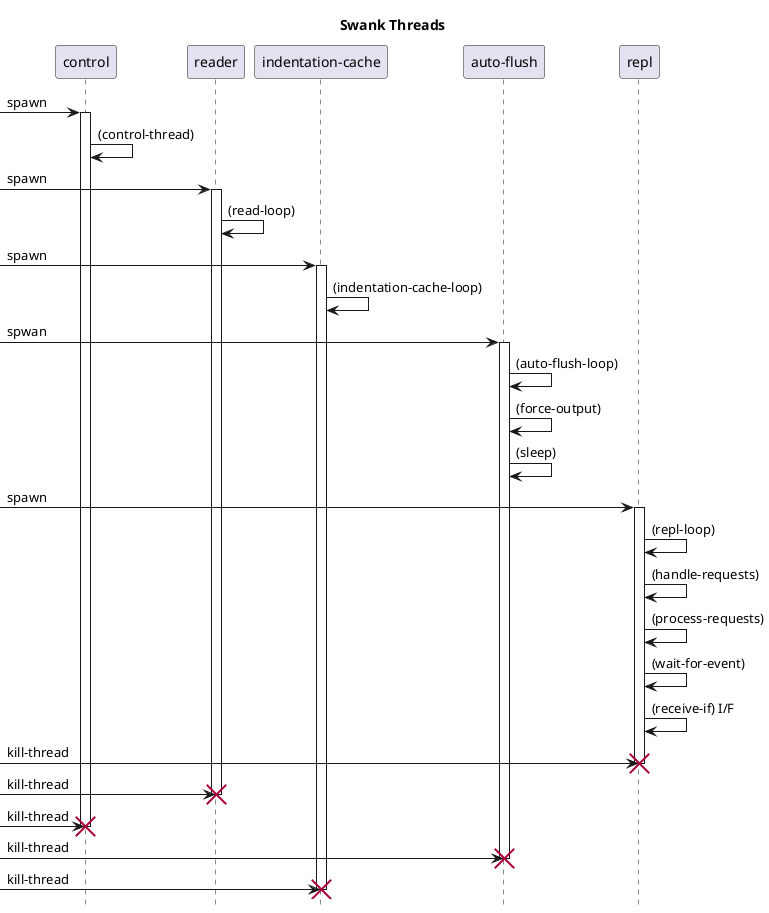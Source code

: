 @startuml seq-swank-threads.png
title Swank Threads
hide footbox

[-> "control" : spawn
activate "control"
"control" -> "control" : (control-thread)

[-> "reader" : spawn
activate "reader"
"reader" -> "reader" : (read-loop)

[-> "indentation-cache" : spawn
activate "indentation-cache"
"indentation-cache" -> "indentation-cache" : (indentation-cache-loop)

[-> "auto-flush" : spwan
activate "auto-flush"
"auto-flush" -> "auto-flush" : (auto-flush-loop)
"auto-flush" -> "auto-flush" : (force-output)
"auto-flush" -> "auto-flush" : (sleep)

[-> "repl" : spawn
activate "repl"
"repl" -> "repl" : (repl-loop)
"repl" -> "repl" : (handle-requests)
"repl" -> "repl" : (process-requests)
"repl" -> "repl" : (wait-for-event)
"repl" -> "repl" : (receive-if) I/F


[-> "repl" : kill-thread
destroy "repl"
[-> "reader" : kill-thread
destroy "reader"
[-> "control" : kill-thread
destroy "control"
[-> "auto-flush" : kill-thread
destroy "auto-flush"
[-> "indentation-cache" : kill-thread
destroy "indentation-cache"

@enduml
